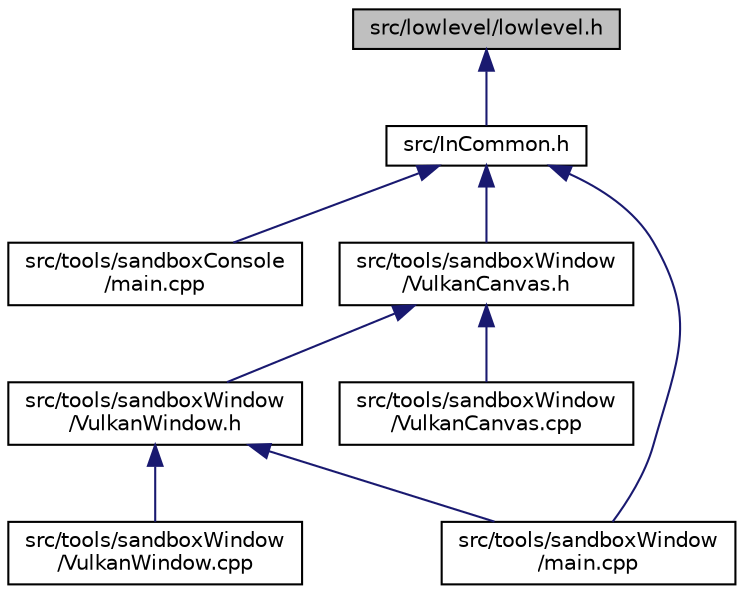 digraph "src/lowlevel/lowlevel.h"
{
 // LATEX_PDF_SIZE
  edge [fontname="Helvetica",fontsize="10",labelfontname="Helvetica",labelfontsize="10"];
  node [fontname="Helvetica",fontsize="10",shape=record];
  Node1 [label="src/lowlevel/lowlevel.h",height=0.2,width=0.4,color="black", fillcolor="grey75", style="filled", fontcolor="black",tooltip=" "];
  Node1 -> Node2 [dir="back",color="midnightblue",fontsize="10",style="solid"];
  Node2 [label="src/InCommon.h",height=0.2,width=0.4,color="black", fillcolor="white", style="filled",URL="$_in_common_8h.html",tooltip=" "];
  Node2 -> Node3 [dir="back",color="midnightblue",fontsize="10",style="solid"];
  Node3 [label="src/tools/sandboxConsole\l/main.cpp",height=0.2,width=0.4,color="black", fillcolor="white", style="filled",URL="$sandbox_console_2main_8cpp.html",tooltip=" "];
  Node2 -> Node4 [dir="back",color="midnightblue",fontsize="10",style="solid"];
  Node4 [label="src/tools/sandboxWindow\l/VulkanCanvas.h",height=0.2,width=0.4,color="black", fillcolor="white", style="filled",URL="$_vulkan_canvas_8h.html",tooltip=" "];
  Node4 -> Node5 [dir="back",color="midnightblue",fontsize="10",style="solid"];
  Node5 [label="src/tools/sandboxWindow\l/VulkanWindow.h",height=0.2,width=0.4,color="black", fillcolor="white", style="filled",URL="$_vulkan_window_8h.html",tooltip=" "];
  Node5 -> Node6 [dir="back",color="midnightblue",fontsize="10",style="solid"];
  Node6 [label="src/tools/sandboxWindow\l/main.cpp",height=0.2,width=0.4,color="black", fillcolor="white", style="filled",URL="$sandbox_window_2main_8cpp.html",tooltip=" "];
  Node5 -> Node7 [dir="back",color="midnightblue",fontsize="10",style="solid"];
  Node7 [label="src/tools/sandboxWindow\l/VulkanWindow.cpp",height=0.2,width=0.4,color="black", fillcolor="white", style="filled",URL="$_vulkan_window_8cpp.html",tooltip=" "];
  Node4 -> Node8 [dir="back",color="midnightblue",fontsize="10",style="solid"];
  Node8 [label="src/tools/sandboxWindow\l/VulkanCanvas.cpp",height=0.2,width=0.4,color="black", fillcolor="white", style="filled",URL="$_vulkan_canvas_8cpp.html",tooltip=" "];
  Node2 -> Node6 [dir="back",color="midnightblue",fontsize="10",style="solid"];
}
